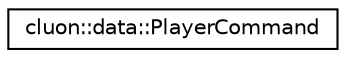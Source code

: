 digraph "Graphical Class Hierarchy"
{
 // LATEX_PDF_SIZE
  edge [fontname="Helvetica",fontsize="10",labelfontname="Helvetica",labelfontsize="10"];
  node [fontname="Helvetica",fontsize="10",shape=record];
  rankdir="LR";
  Node0 [label="cluon::data::PlayerCommand",height=0.2,width=0.4,color="black", fillcolor="white", style="filled",URL="$classcluon_1_1data_1_1PlayerCommand.html",tooltip=" "];
}
